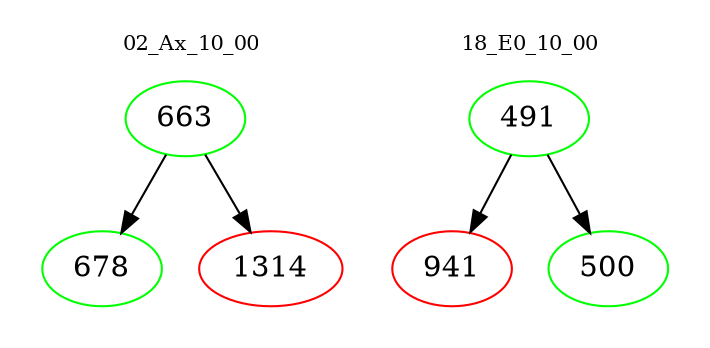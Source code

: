 digraph{
subgraph cluster_0 {
color = white
label = "02_Ax_10_00";
fontsize=10;
T0_663 [label="663", color="green"]
T0_663 -> T0_678 [color="black"]
T0_678 [label="678", color="green"]
T0_663 -> T0_1314 [color="black"]
T0_1314 [label="1314", color="red"]
}
subgraph cluster_1 {
color = white
label = "18_E0_10_00";
fontsize=10;
T1_491 [label="491", color="green"]
T1_491 -> T1_941 [color="black"]
T1_941 [label="941", color="red"]
T1_491 -> T1_500 [color="black"]
T1_500 [label="500", color="green"]
}
}

